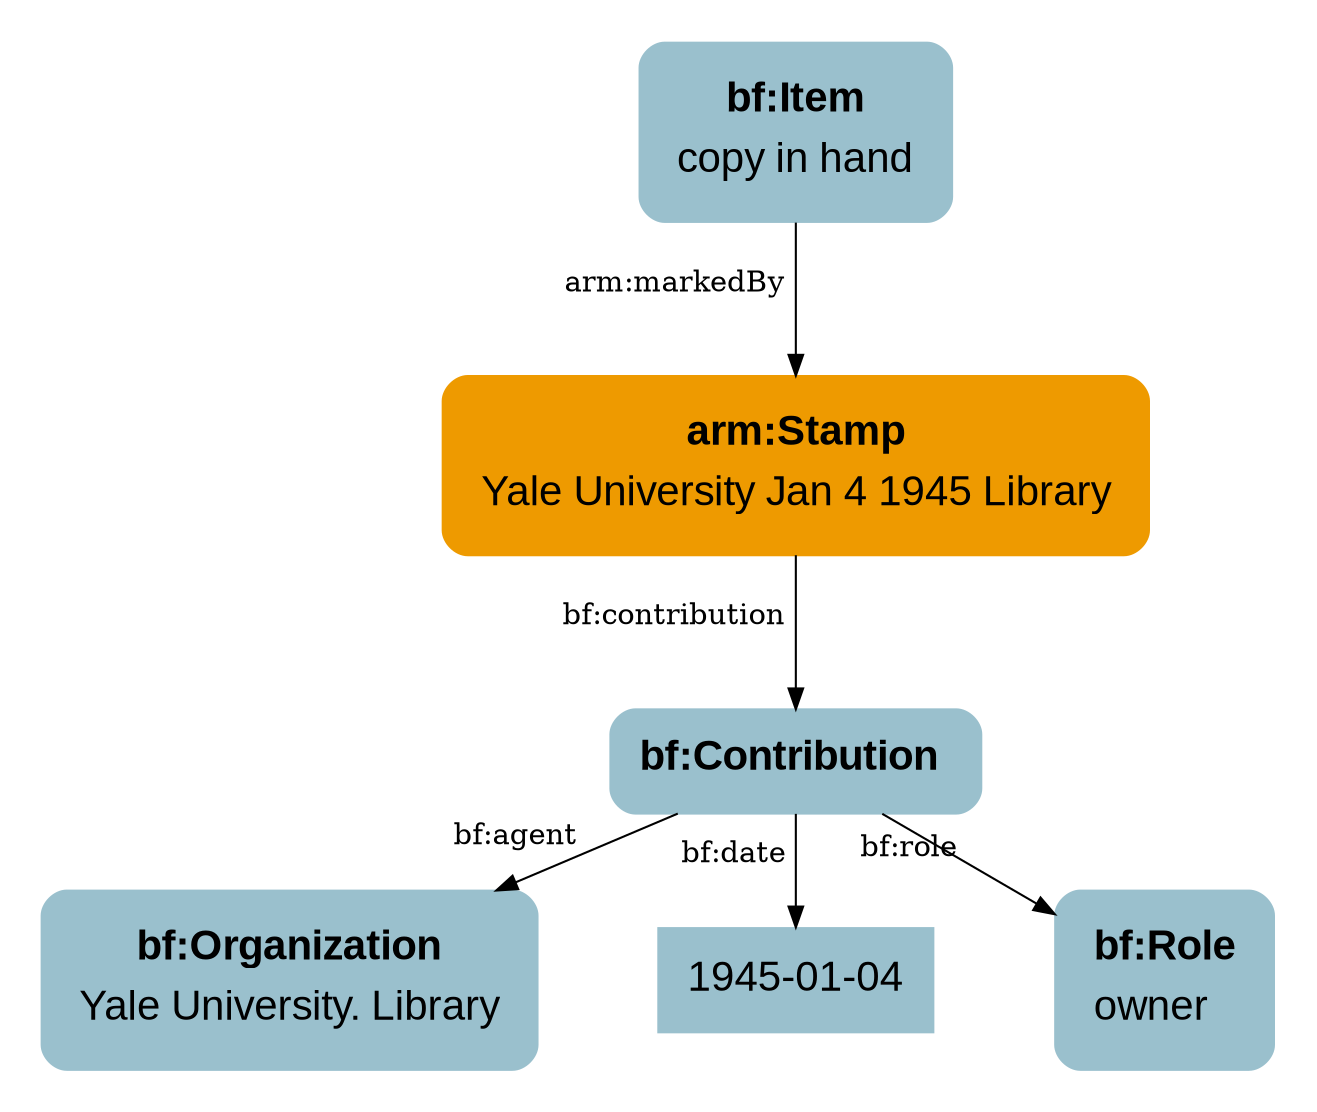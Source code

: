 # http://www.graphviz.org/content/cluster

digraph Grafo {
    #rankdir=LR
    fontname=Arial;
    graph [nodesep=0.8];
    node [
      fontsize=20
      shape=Mrecord
      fontname=Arial
      margin="0.2,0.2"
    ];
    edge [

    ];

	subgraph cluster_item {
		node [style=filled, color="lightblue3"];
		item -> sello [xlabel="arm:markedBy ", minlen=2];
		sello -> contrib [xlabel="bf:contribution ", minlen=2];
		contrib -> org [xlabel="bf:agent "];
		contrib -> fecha [xlabel="bf:date "];
		contrib -> rol [xlabel="bf:role "]
		color = none;
	}


	org [label=<
	  <table border="0">
	    <tr>
	      <td><b>bf:Organization</b></td>
	    </tr>
	    <tr>
	      <td align="left">Yale University. Library</td>
	    </tr>
	  </table>
	  >]
    fecha [label="1945-01-04" shape="record" fill = "none"]
    #valor [label="Yale University Jan 4 1945 Library" shape="record" fill = "none"]
	contrib [label=<
	  <b>bf:Contribution</b>
	  >]
	rol [label=<
	  <table border="0">
	    <tr>
	      <td><b>bf:Role</b></td>
	    </tr>
	    <tr>
	      <td align="left">owner</td>
	    </tr>
	  </table>
	>]

	item [label=<
	  <table border="0">
	    <tr>
	      <td><b>bf:Item</b></td>
	    </tr>
	    <tr>
	      <td align="left">copy in hand</td>
	    </tr>
	  </table>
	  >]

	sello [label=<
	  <table border="0">
	    <tr>
	      <td><b>arm:Stamp</b></td>
	    </tr>
	    <tr>
	      <td align="left">Yale University Jan 4 1945 Library</td>
	    </tr>

	  </table>
	  > color="orange2"]

}

